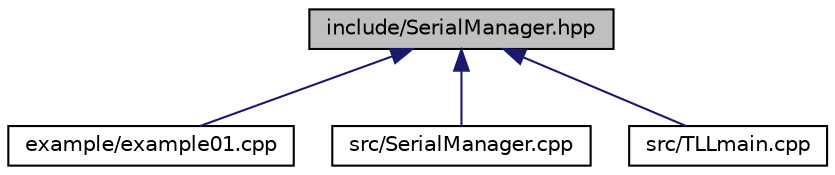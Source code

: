digraph "include/SerialManager.hpp"
{
  edge [fontname="Helvetica",fontsize="10",labelfontname="Helvetica",labelfontsize="10"];
  node [fontname="Helvetica",fontsize="10",shape=record];
  Node1 [label="include/SerialManager.hpp",height=0.2,width=0.4,color="black", fillcolor="grey75", style="filled", fontcolor="black"];
  Node1 -> Node2 [dir="back",color="midnightblue",fontsize="10",style="solid",fontname="Helvetica"];
  Node2 [label="example/example01.cpp",height=0.2,width=0.4,color="black", fillcolor="white", style="filled",URL="$example01_8cpp.html",tooltip="サンプルプログラム-01 "];
  Node1 -> Node3 [dir="back",color="midnightblue",fontsize="10",style="solid",fontname="Helvetica"];
  Node3 [label="src/SerialManager.cpp",height=0.2,width=0.4,color="black", fillcolor="white", style="filled",URL="$SerialManager_8cpp.html",tooltip="Implementing a class to manage serial communication. "];
  Node1 -> Node4 [dir="back",color="midnightblue",fontsize="10",style="solid",fontname="Helvetica"];
  Node4 [label="src/TLLmain.cpp",height=0.2,width=0.4,color="black", fillcolor="white", style="filled",URL="$TLLmain_8cpp.html",tooltip="公開APIの実装 "];
}
